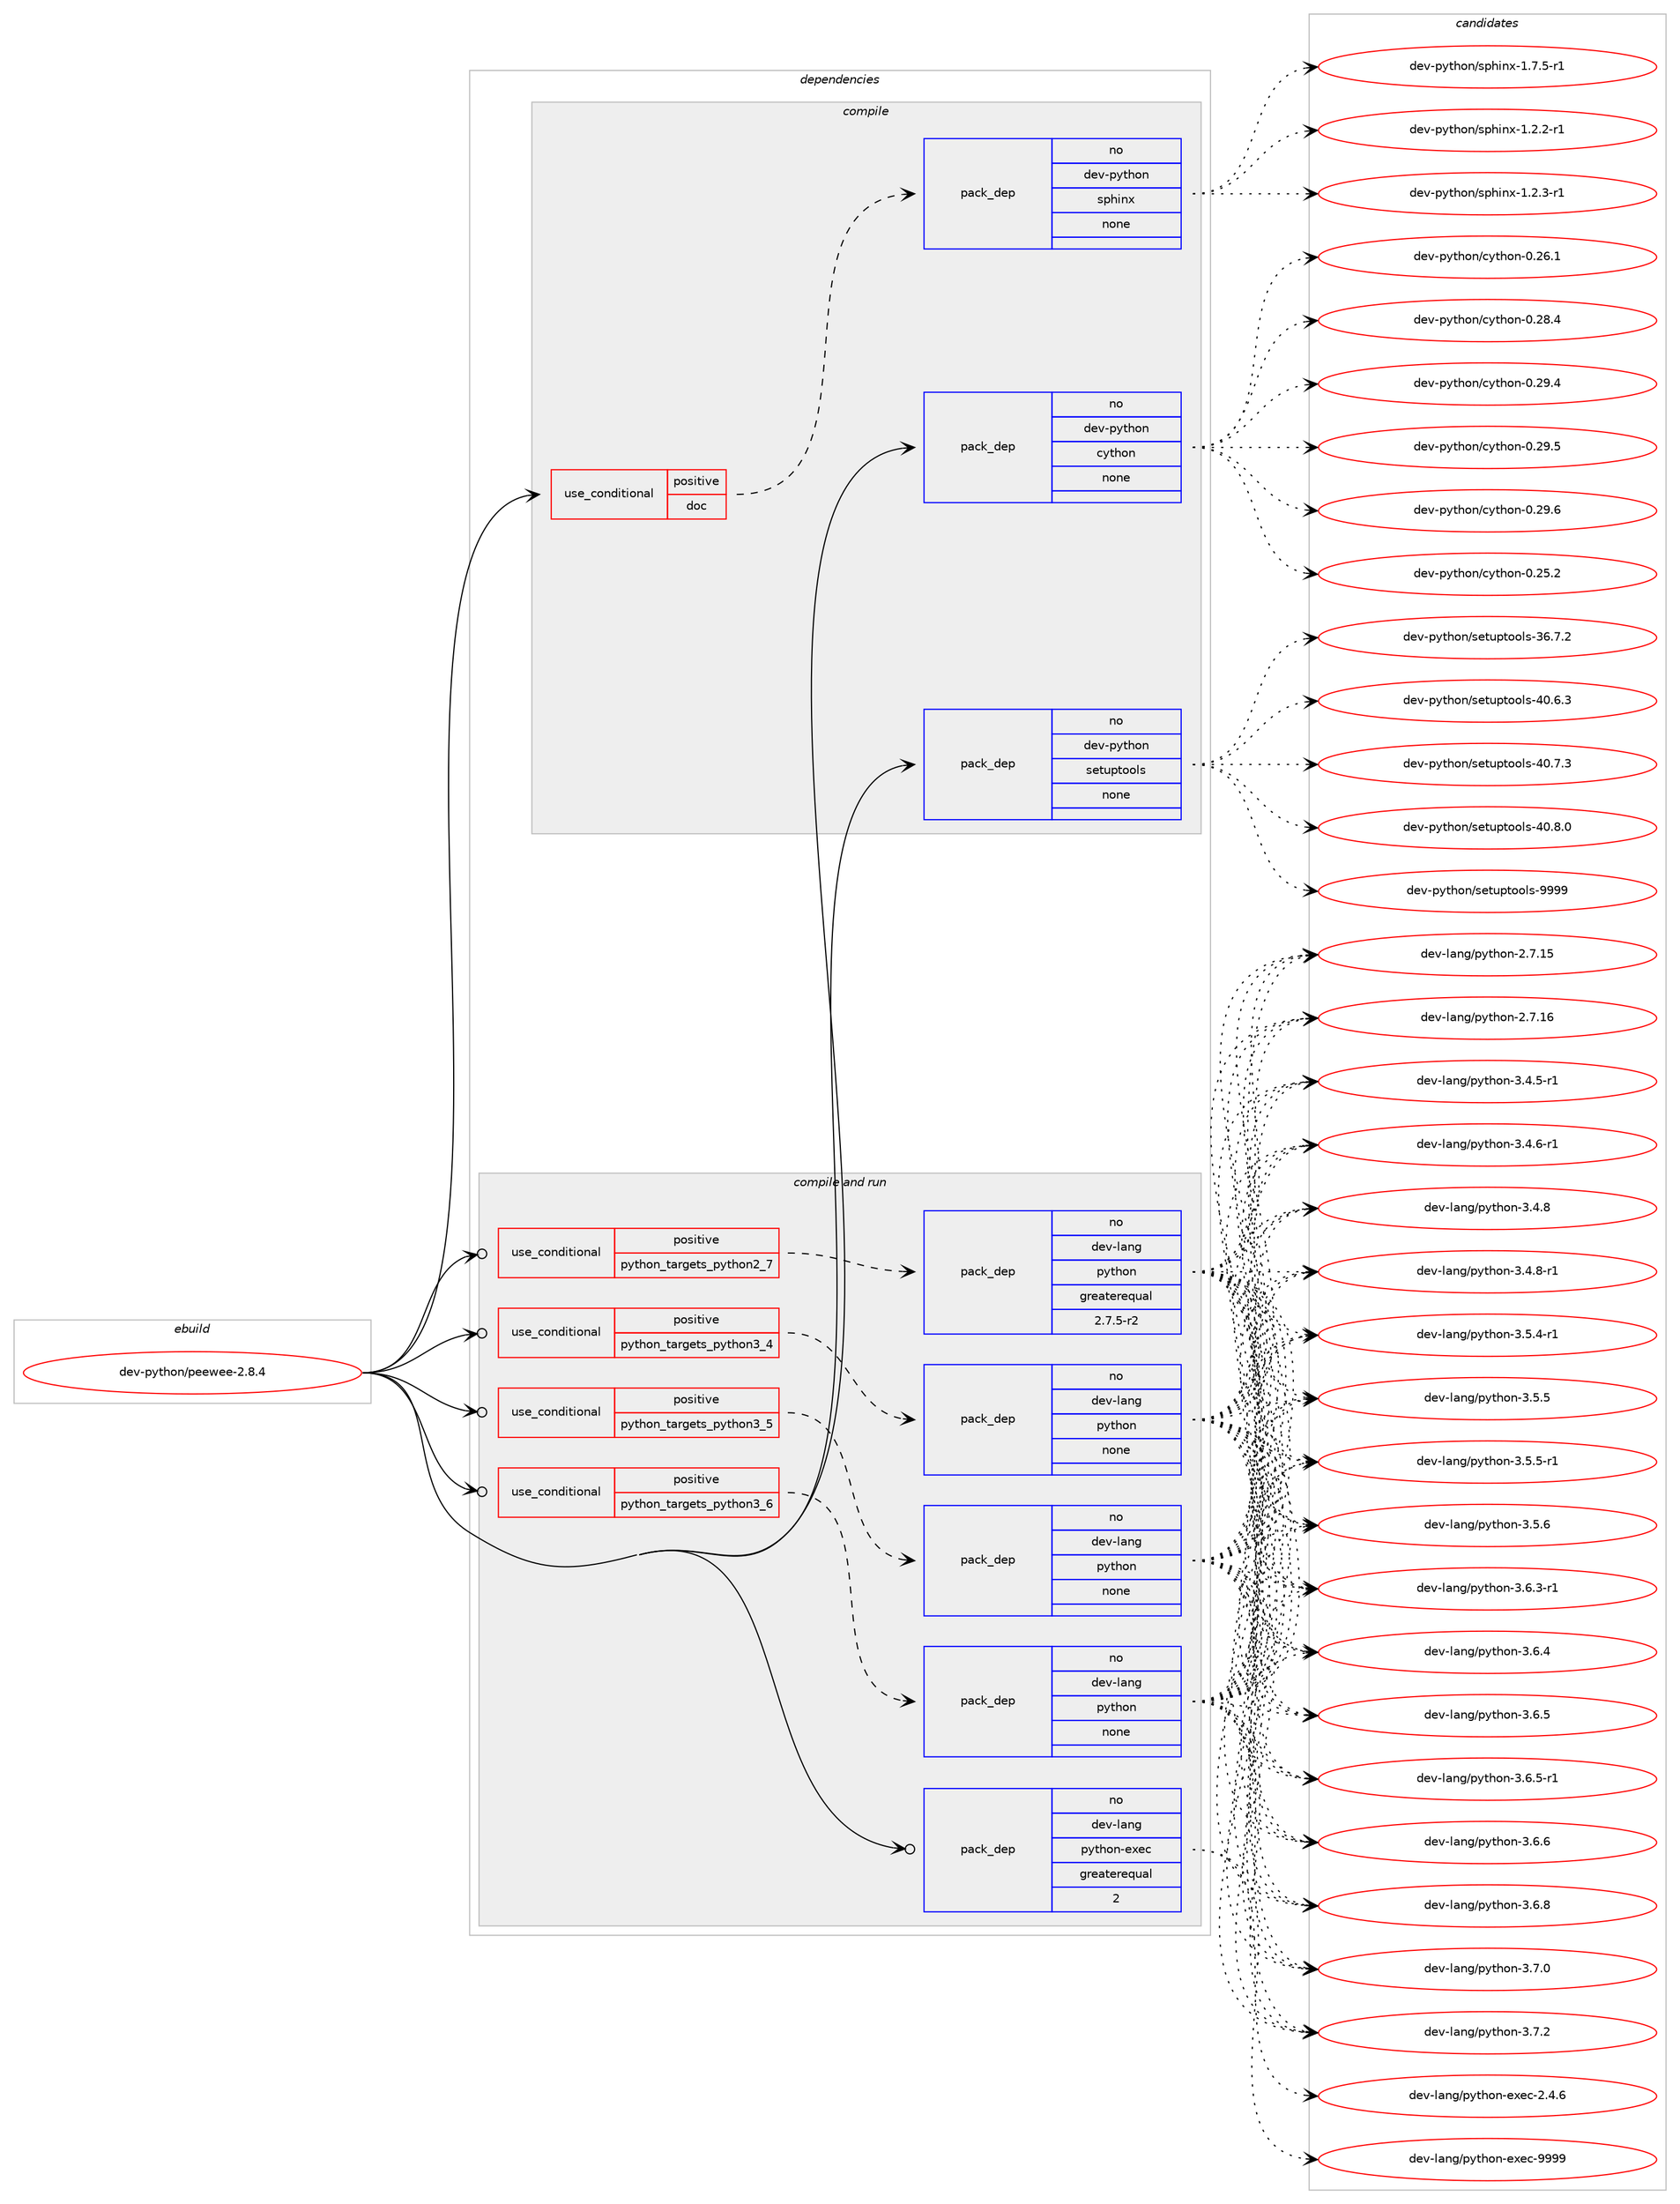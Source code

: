 digraph prolog {

# *************
# Graph options
# *************

newrank=true;
concentrate=true;
compound=true;
graph [rankdir=LR,fontname=Helvetica,fontsize=10,ranksep=1.5];#, ranksep=2.5, nodesep=0.2];
edge  [arrowhead=vee];
node  [fontname=Helvetica,fontsize=10];

# **********
# The ebuild
# **********

subgraph cluster_leftcol {
color=gray;
rank=same;
label=<<i>ebuild</i>>;
id [label="dev-python/peewee-2.8.4", color=red, width=4, href="../dev-python/peewee-2.8.4.svg"];
}

# ****************
# The dependencies
# ****************

subgraph cluster_midcol {
color=gray;
label=<<i>dependencies</i>>;
subgraph cluster_compile {
fillcolor="#eeeeee";
style=filled;
label=<<i>compile</i>>;
subgraph cond379259 {
dependency1425092 [label=<<TABLE BORDER="0" CELLBORDER="1" CELLSPACING="0" CELLPADDING="4"><TR><TD ROWSPAN="3" CELLPADDING="10">use_conditional</TD></TR><TR><TD>positive</TD></TR><TR><TD>doc</TD></TR></TABLE>>, shape=none, color=red];
subgraph pack1022523 {
dependency1425093 [label=<<TABLE BORDER="0" CELLBORDER="1" CELLSPACING="0" CELLPADDING="4" WIDTH="220"><TR><TD ROWSPAN="6" CELLPADDING="30">pack_dep</TD></TR><TR><TD WIDTH="110">no</TD></TR><TR><TD>dev-python</TD></TR><TR><TD>sphinx</TD></TR><TR><TD>none</TD></TR><TR><TD></TD></TR></TABLE>>, shape=none, color=blue];
}
dependency1425092:e -> dependency1425093:w [weight=20,style="dashed",arrowhead="vee"];
}
id:e -> dependency1425092:w [weight=20,style="solid",arrowhead="vee"];
subgraph pack1022524 {
dependency1425094 [label=<<TABLE BORDER="0" CELLBORDER="1" CELLSPACING="0" CELLPADDING="4" WIDTH="220"><TR><TD ROWSPAN="6" CELLPADDING="30">pack_dep</TD></TR><TR><TD WIDTH="110">no</TD></TR><TR><TD>dev-python</TD></TR><TR><TD>cython</TD></TR><TR><TD>none</TD></TR><TR><TD></TD></TR></TABLE>>, shape=none, color=blue];
}
id:e -> dependency1425094:w [weight=20,style="solid",arrowhead="vee"];
subgraph pack1022525 {
dependency1425095 [label=<<TABLE BORDER="0" CELLBORDER="1" CELLSPACING="0" CELLPADDING="4" WIDTH="220"><TR><TD ROWSPAN="6" CELLPADDING="30">pack_dep</TD></TR><TR><TD WIDTH="110">no</TD></TR><TR><TD>dev-python</TD></TR><TR><TD>setuptools</TD></TR><TR><TD>none</TD></TR><TR><TD></TD></TR></TABLE>>, shape=none, color=blue];
}
id:e -> dependency1425095:w [weight=20,style="solid",arrowhead="vee"];
}
subgraph cluster_compileandrun {
fillcolor="#eeeeee";
style=filled;
label=<<i>compile and run</i>>;
subgraph cond379260 {
dependency1425096 [label=<<TABLE BORDER="0" CELLBORDER="1" CELLSPACING="0" CELLPADDING="4"><TR><TD ROWSPAN="3" CELLPADDING="10">use_conditional</TD></TR><TR><TD>positive</TD></TR><TR><TD>python_targets_python2_7</TD></TR></TABLE>>, shape=none, color=red];
subgraph pack1022526 {
dependency1425097 [label=<<TABLE BORDER="0" CELLBORDER="1" CELLSPACING="0" CELLPADDING="4" WIDTH="220"><TR><TD ROWSPAN="6" CELLPADDING="30">pack_dep</TD></TR><TR><TD WIDTH="110">no</TD></TR><TR><TD>dev-lang</TD></TR><TR><TD>python</TD></TR><TR><TD>greaterequal</TD></TR><TR><TD>2.7.5-r2</TD></TR></TABLE>>, shape=none, color=blue];
}
dependency1425096:e -> dependency1425097:w [weight=20,style="dashed",arrowhead="vee"];
}
id:e -> dependency1425096:w [weight=20,style="solid",arrowhead="odotvee"];
subgraph cond379261 {
dependency1425098 [label=<<TABLE BORDER="0" CELLBORDER="1" CELLSPACING="0" CELLPADDING="4"><TR><TD ROWSPAN="3" CELLPADDING="10">use_conditional</TD></TR><TR><TD>positive</TD></TR><TR><TD>python_targets_python3_4</TD></TR></TABLE>>, shape=none, color=red];
subgraph pack1022527 {
dependency1425099 [label=<<TABLE BORDER="0" CELLBORDER="1" CELLSPACING="0" CELLPADDING="4" WIDTH="220"><TR><TD ROWSPAN="6" CELLPADDING="30">pack_dep</TD></TR><TR><TD WIDTH="110">no</TD></TR><TR><TD>dev-lang</TD></TR><TR><TD>python</TD></TR><TR><TD>none</TD></TR><TR><TD></TD></TR></TABLE>>, shape=none, color=blue];
}
dependency1425098:e -> dependency1425099:w [weight=20,style="dashed",arrowhead="vee"];
}
id:e -> dependency1425098:w [weight=20,style="solid",arrowhead="odotvee"];
subgraph cond379262 {
dependency1425100 [label=<<TABLE BORDER="0" CELLBORDER="1" CELLSPACING="0" CELLPADDING="4"><TR><TD ROWSPAN="3" CELLPADDING="10">use_conditional</TD></TR><TR><TD>positive</TD></TR><TR><TD>python_targets_python3_5</TD></TR></TABLE>>, shape=none, color=red];
subgraph pack1022528 {
dependency1425101 [label=<<TABLE BORDER="0" CELLBORDER="1" CELLSPACING="0" CELLPADDING="4" WIDTH="220"><TR><TD ROWSPAN="6" CELLPADDING="30">pack_dep</TD></TR><TR><TD WIDTH="110">no</TD></TR><TR><TD>dev-lang</TD></TR><TR><TD>python</TD></TR><TR><TD>none</TD></TR><TR><TD></TD></TR></TABLE>>, shape=none, color=blue];
}
dependency1425100:e -> dependency1425101:w [weight=20,style="dashed",arrowhead="vee"];
}
id:e -> dependency1425100:w [weight=20,style="solid",arrowhead="odotvee"];
subgraph cond379263 {
dependency1425102 [label=<<TABLE BORDER="0" CELLBORDER="1" CELLSPACING="0" CELLPADDING="4"><TR><TD ROWSPAN="3" CELLPADDING="10">use_conditional</TD></TR><TR><TD>positive</TD></TR><TR><TD>python_targets_python3_6</TD></TR></TABLE>>, shape=none, color=red];
subgraph pack1022529 {
dependency1425103 [label=<<TABLE BORDER="0" CELLBORDER="1" CELLSPACING="0" CELLPADDING="4" WIDTH="220"><TR><TD ROWSPAN="6" CELLPADDING="30">pack_dep</TD></TR><TR><TD WIDTH="110">no</TD></TR><TR><TD>dev-lang</TD></TR><TR><TD>python</TD></TR><TR><TD>none</TD></TR><TR><TD></TD></TR></TABLE>>, shape=none, color=blue];
}
dependency1425102:e -> dependency1425103:w [weight=20,style="dashed",arrowhead="vee"];
}
id:e -> dependency1425102:w [weight=20,style="solid",arrowhead="odotvee"];
subgraph pack1022530 {
dependency1425104 [label=<<TABLE BORDER="0" CELLBORDER="1" CELLSPACING="0" CELLPADDING="4" WIDTH="220"><TR><TD ROWSPAN="6" CELLPADDING="30">pack_dep</TD></TR><TR><TD WIDTH="110">no</TD></TR><TR><TD>dev-lang</TD></TR><TR><TD>python-exec</TD></TR><TR><TD>greaterequal</TD></TR><TR><TD>2</TD></TR></TABLE>>, shape=none, color=blue];
}
id:e -> dependency1425104:w [weight=20,style="solid",arrowhead="odotvee"];
}
subgraph cluster_run {
fillcolor="#eeeeee";
style=filled;
label=<<i>run</i>>;
}
}

# **************
# The candidates
# **************

subgraph cluster_choices {
rank=same;
color=gray;
label=<<i>candidates</i>>;

subgraph choice1022523 {
color=black;
nodesep=1;
choice10010111845112121116104111110471151121041051101204549465046504511449 [label="dev-python/sphinx-1.2.2-r1", color=red, width=4,href="../dev-python/sphinx-1.2.2-r1.svg"];
choice10010111845112121116104111110471151121041051101204549465046514511449 [label="dev-python/sphinx-1.2.3-r1", color=red, width=4,href="../dev-python/sphinx-1.2.3-r1.svg"];
choice10010111845112121116104111110471151121041051101204549465546534511449 [label="dev-python/sphinx-1.7.5-r1", color=red, width=4,href="../dev-python/sphinx-1.7.5-r1.svg"];
dependency1425093:e -> choice10010111845112121116104111110471151121041051101204549465046504511449:w [style=dotted,weight="100"];
dependency1425093:e -> choice10010111845112121116104111110471151121041051101204549465046514511449:w [style=dotted,weight="100"];
dependency1425093:e -> choice10010111845112121116104111110471151121041051101204549465546534511449:w [style=dotted,weight="100"];
}
subgraph choice1022524 {
color=black;
nodesep=1;
choice10010111845112121116104111110479912111610411111045484650534650 [label="dev-python/cython-0.25.2", color=red, width=4,href="../dev-python/cython-0.25.2.svg"];
choice10010111845112121116104111110479912111610411111045484650544649 [label="dev-python/cython-0.26.1", color=red, width=4,href="../dev-python/cython-0.26.1.svg"];
choice10010111845112121116104111110479912111610411111045484650564652 [label="dev-python/cython-0.28.4", color=red, width=4,href="../dev-python/cython-0.28.4.svg"];
choice10010111845112121116104111110479912111610411111045484650574652 [label="dev-python/cython-0.29.4", color=red, width=4,href="../dev-python/cython-0.29.4.svg"];
choice10010111845112121116104111110479912111610411111045484650574653 [label="dev-python/cython-0.29.5", color=red, width=4,href="../dev-python/cython-0.29.5.svg"];
choice10010111845112121116104111110479912111610411111045484650574654 [label="dev-python/cython-0.29.6", color=red, width=4,href="../dev-python/cython-0.29.6.svg"];
dependency1425094:e -> choice10010111845112121116104111110479912111610411111045484650534650:w [style=dotted,weight="100"];
dependency1425094:e -> choice10010111845112121116104111110479912111610411111045484650544649:w [style=dotted,weight="100"];
dependency1425094:e -> choice10010111845112121116104111110479912111610411111045484650564652:w [style=dotted,weight="100"];
dependency1425094:e -> choice10010111845112121116104111110479912111610411111045484650574652:w [style=dotted,weight="100"];
dependency1425094:e -> choice10010111845112121116104111110479912111610411111045484650574653:w [style=dotted,weight="100"];
dependency1425094:e -> choice10010111845112121116104111110479912111610411111045484650574654:w [style=dotted,weight="100"];
}
subgraph choice1022525 {
color=black;
nodesep=1;
choice100101118451121211161041111104711510111611711211611111110811545515446554650 [label="dev-python/setuptools-36.7.2", color=red, width=4,href="../dev-python/setuptools-36.7.2.svg"];
choice100101118451121211161041111104711510111611711211611111110811545524846544651 [label="dev-python/setuptools-40.6.3", color=red, width=4,href="../dev-python/setuptools-40.6.3.svg"];
choice100101118451121211161041111104711510111611711211611111110811545524846554651 [label="dev-python/setuptools-40.7.3", color=red, width=4,href="../dev-python/setuptools-40.7.3.svg"];
choice100101118451121211161041111104711510111611711211611111110811545524846564648 [label="dev-python/setuptools-40.8.0", color=red, width=4,href="../dev-python/setuptools-40.8.0.svg"];
choice10010111845112121116104111110471151011161171121161111111081154557575757 [label="dev-python/setuptools-9999", color=red, width=4,href="../dev-python/setuptools-9999.svg"];
dependency1425095:e -> choice100101118451121211161041111104711510111611711211611111110811545515446554650:w [style=dotted,weight="100"];
dependency1425095:e -> choice100101118451121211161041111104711510111611711211611111110811545524846544651:w [style=dotted,weight="100"];
dependency1425095:e -> choice100101118451121211161041111104711510111611711211611111110811545524846554651:w [style=dotted,weight="100"];
dependency1425095:e -> choice100101118451121211161041111104711510111611711211611111110811545524846564648:w [style=dotted,weight="100"];
dependency1425095:e -> choice10010111845112121116104111110471151011161171121161111111081154557575757:w [style=dotted,weight="100"];
}
subgraph choice1022526 {
color=black;
nodesep=1;
choice10010111845108971101034711212111610411111045504655464953 [label="dev-lang/python-2.7.15", color=red, width=4,href="../dev-lang/python-2.7.15.svg"];
choice10010111845108971101034711212111610411111045504655464954 [label="dev-lang/python-2.7.16", color=red, width=4,href="../dev-lang/python-2.7.16.svg"];
choice1001011184510897110103471121211161041111104551465246534511449 [label="dev-lang/python-3.4.5-r1", color=red, width=4,href="../dev-lang/python-3.4.5-r1.svg"];
choice1001011184510897110103471121211161041111104551465246544511449 [label="dev-lang/python-3.4.6-r1", color=red, width=4,href="../dev-lang/python-3.4.6-r1.svg"];
choice100101118451089711010347112121116104111110455146524656 [label="dev-lang/python-3.4.8", color=red, width=4,href="../dev-lang/python-3.4.8.svg"];
choice1001011184510897110103471121211161041111104551465246564511449 [label="dev-lang/python-3.4.8-r1", color=red, width=4,href="../dev-lang/python-3.4.8-r1.svg"];
choice1001011184510897110103471121211161041111104551465346524511449 [label="dev-lang/python-3.5.4-r1", color=red, width=4,href="../dev-lang/python-3.5.4-r1.svg"];
choice100101118451089711010347112121116104111110455146534653 [label="dev-lang/python-3.5.5", color=red, width=4,href="../dev-lang/python-3.5.5.svg"];
choice1001011184510897110103471121211161041111104551465346534511449 [label="dev-lang/python-3.5.5-r1", color=red, width=4,href="../dev-lang/python-3.5.5-r1.svg"];
choice100101118451089711010347112121116104111110455146534654 [label="dev-lang/python-3.5.6", color=red, width=4,href="../dev-lang/python-3.5.6.svg"];
choice1001011184510897110103471121211161041111104551465446514511449 [label="dev-lang/python-3.6.3-r1", color=red, width=4,href="../dev-lang/python-3.6.3-r1.svg"];
choice100101118451089711010347112121116104111110455146544652 [label="dev-lang/python-3.6.4", color=red, width=4,href="../dev-lang/python-3.6.4.svg"];
choice100101118451089711010347112121116104111110455146544653 [label="dev-lang/python-3.6.5", color=red, width=4,href="../dev-lang/python-3.6.5.svg"];
choice1001011184510897110103471121211161041111104551465446534511449 [label="dev-lang/python-3.6.5-r1", color=red, width=4,href="../dev-lang/python-3.6.5-r1.svg"];
choice100101118451089711010347112121116104111110455146544654 [label="dev-lang/python-3.6.6", color=red, width=4,href="../dev-lang/python-3.6.6.svg"];
choice100101118451089711010347112121116104111110455146544656 [label="dev-lang/python-3.6.8", color=red, width=4,href="../dev-lang/python-3.6.8.svg"];
choice100101118451089711010347112121116104111110455146554648 [label="dev-lang/python-3.7.0", color=red, width=4,href="../dev-lang/python-3.7.0.svg"];
choice100101118451089711010347112121116104111110455146554650 [label="dev-lang/python-3.7.2", color=red, width=4,href="../dev-lang/python-3.7.2.svg"];
dependency1425097:e -> choice10010111845108971101034711212111610411111045504655464953:w [style=dotted,weight="100"];
dependency1425097:e -> choice10010111845108971101034711212111610411111045504655464954:w [style=dotted,weight="100"];
dependency1425097:e -> choice1001011184510897110103471121211161041111104551465246534511449:w [style=dotted,weight="100"];
dependency1425097:e -> choice1001011184510897110103471121211161041111104551465246544511449:w [style=dotted,weight="100"];
dependency1425097:e -> choice100101118451089711010347112121116104111110455146524656:w [style=dotted,weight="100"];
dependency1425097:e -> choice1001011184510897110103471121211161041111104551465246564511449:w [style=dotted,weight="100"];
dependency1425097:e -> choice1001011184510897110103471121211161041111104551465346524511449:w [style=dotted,weight="100"];
dependency1425097:e -> choice100101118451089711010347112121116104111110455146534653:w [style=dotted,weight="100"];
dependency1425097:e -> choice1001011184510897110103471121211161041111104551465346534511449:w [style=dotted,weight="100"];
dependency1425097:e -> choice100101118451089711010347112121116104111110455146534654:w [style=dotted,weight="100"];
dependency1425097:e -> choice1001011184510897110103471121211161041111104551465446514511449:w [style=dotted,weight="100"];
dependency1425097:e -> choice100101118451089711010347112121116104111110455146544652:w [style=dotted,weight="100"];
dependency1425097:e -> choice100101118451089711010347112121116104111110455146544653:w [style=dotted,weight="100"];
dependency1425097:e -> choice1001011184510897110103471121211161041111104551465446534511449:w [style=dotted,weight="100"];
dependency1425097:e -> choice100101118451089711010347112121116104111110455146544654:w [style=dotted,weight="100"];
dependency1425097:e -> choice100101118451089711010347112121116104111110455146544656:w [style=dotted,weight="100"];
dependency1425097:e -> choice100101118451089711010347112121116104111110455146554648:w [style=dotted,weight="100"];
dependency1425097:e -> choice100101118451089711010347112121116104111110455146554650:w [style=dotted,weight="100"];
}
subgraph choice1022527 {
color=black;
nodesep=1;
choice10010111845108971101034711212111610411111045504655464953 [label="dev-lang/python-2.7.15", color=red, width=4,href="../dev-lang/python-2.7.15.svg"];
choice10010111845108971101034711212111610411111045504655464954 [label="dev-lang/python-2.7.16", color=red, width=4,href="../dev-lang/python-2.7.16.svg"];
choice1001011184510897110103471121211161041111104551465246534511449 [label="dev-lang/python-3.4.5-r1", color=red, width=4,href="../dev-lang/python-3.4.5-r1.svg"];
choice1001011184510897110103471121211161041111104551465246544511449 [label="dev-lang/python-3.4.6-r1", color=red, width=4,href="../dev-lang/python-3.4.6-r1.svg"];
choice100101118451089711010347112121116104111110455146524656 [label="dev-lang/python-3.4.8", color=red, width=4,href="../dev-lang/python-3.4.8.svg"];
choice1001011184510897110103471121211161041111104551465246564511449 [label="dev-lang/python-3.4.8-r1", color=red, width=4,href="../dev-lang/python-3.4.8-r1.svg"];
choice1001011184510897110103471121211161041111104551465346524511449 [label="dev-lang/python-3.5.4-r1", color=red, width=4,href="../dev-lang/python-3.5.4-r1.svg"];
choice100101118451089711010347112121116104111110455146534653 [label="dev-lang/python-3.5.5", color=red, width=4,href="../dev-lang/python-3.5.5.svg"];
choice1001011184510897110103471121211161041111104551465346534511449 [label="dev-lang/python-3.5.5-r1", color=red, width=4,href="../dev-lang/python-3.5.5-r1.svg"];
choice100101118451089711010347112121116104111110455146534654 [label="dev-lang/python-3.5.6", color=red, width=4,href="../dev-lang/python-3.5.6.svg"];
choice1001011184510897110103471121211161041111104551465446514511449 [label="dev-lang/python-3.6.3-r1", color=red, width=4,href="../dev-lang/python-3.6.3-r1.svg"];
choice100101118451089711010347112121116104111110455146544652 [label="dev-lang/python-3.6.4", color=red, width=4,href="../dev-lang/python-3.6.4.svg"];
choice100101118451089711010347112121116104111110455146544653 [label="dev-lang/python-3.6.5", color=red, width=4,href="../dev-lang/python-3.6.5.svg"];
choice1001011184510897110103471121211161041111104551465446534511449 [label="dev-lang/python-3.6.5-r1", color=red, width=4,href="../dev-lang/python-3.6.5-r1.svg"];
choice100101118451089711010347112121116104111110455146544654 [label="dev-lang/python-3.6.6", color=red, width=4,href="../dev-lang/python-3.6.6.svg"];
choice100101118451089711010347112121116104111110455146544656 [label="dev-lang/python-3.6.8", color=red, width=4,href="../dev-lang/python-3.6.8.svg"];
choice100101118451089711010347112121116104111110455146554648 [label="dev-lang/python-3.7.0", color=red, width=4,href="../dev-lang/python-3.7.0.svg"];
choice100101118451089711010347112121116104111110455146554650 [label="dev-lang/python-3.7.2", color=red, width=4,href="../dev-lang/python-3.7.2.svg"];
dependency1425099:e -> choice10010111845108971101034711212111610411111045504655464953:w [style=dotted,weight="100"];
dependency1425099:e -> choice10010111845108971101034711212111610411111045504655464954:w [style=dotted,weight="100"];
dependency1425099:e -> choice1001011184510897110103471121211161041111104551465246534511449:w [style=dotted,weight="100"];
dependency1425099:e -> choice1001011184510897110103471121211161041111104551465246544511449:w [style=dotted,weight="100"];
dependency1425099:e -> choice100101118451089711010347112121116104111110455146524656:w [style=dotted,weight="100"];
dependency1425099:e -> choice1001011184510897110103471121211161041111104551465246564511449:w [style=dotted,weight="100"];
dependency1425099:e -> choice1001011184510897110103471121211161041111104551465346524511449:w [style=dotted,weight="100"];
dependency1425099:e -> choice100101118451089711010347112121116104111110455146534653:w [style=dotted,weight="100"];
dependency1425099:e -> choice1001011184510897110103471121211161041111104551465346534511449:w [style=dotted,weight="100"];
dependency1425099:e -> choice100101118451089711010347112121116104111110455146534654:w [style=dotted,weight="100"];
dependency1425099:e -> choice1001011184510897110103471121211161041111104551465446514511449:w [style=dotted,weight="100"];
dependency1425099:e -> choice100101118451089711010347112121116104111110455146544652:w [style=dotted,weight="100"];
dependency1425099:e -> choice100101118451089711010347112121116104111110455146544653:w [style=dotted,weight="100"];
dependency1425099:e -> choice1001011184510897110103471121211161041111104551465446534511449:w [style=dotted,weight="100"];
dependency1425099:e -> choice100101118451089711010347112121116104111110455146544654:w [style=dotted,weight="100"];
dependency1425099:e -> choice100101118451089711010347112121116104111110455146544656:w [style=dotted,weight="100"];
dependency1425099:e -> choice100101118451089711010347112121116104111110455146554648:w [style=dotted,weight="100"];
dependency1425099:e -> choice100101118451089711010347112121116104111110455146554650:w [style=dotted,weight="100"];
}
subgraph choice1022528 {
color=black;
nodesep=1;
choice10010111845108971101034711212111610411111045504655464953 [label="dev-lang/python-2.7.15", color=red, width=4,href="../dev-lang/python-2.7.15.svg"];
choice10010111845108971101034711212111610411111045504655464954 [label="dev-lang/python-2.7.16", color=red, width=4,href="../dev-lang/python-2.7.16.svg"];
choice1001011184510897110103471121211161041111104551465246534511449 [label="dev-lang/python-3.4.5-r1", color=red, width=4,href="../dev-lang/python-3.4.5-r1.svg"];
choice1001011184510897110103471121211161041111104551465246544511449 [label="dev-lang/python-3.4.6-r1", color=red, width=4,href="../dev-lang/python-3.4.6-r1.svg"];
choice100101118451089711010347112121116104111110455146524656 [label="dev-lang/python-3.4.8", color=red, width=4,href="../dev-lang/python-3.4.8.svg"];
choice1001011184510897110103471121211161041111104551465246564511449 [label="dev-lang/python-3.4.8-r1", color=red, width=4,href="../dev-lang/python-3.4.8-r1.svg"];
choice1001011184510897110103471121211161041111104551465346524511449 [label="dev-lang/python-3.5.4-r1", color=red, width=4,href="../dev-lang/python-3.5.4-r1.svg"];
choice100101118451089711010347112121116104111110455146534653 [label="dev-lang/python-3.5.5", color=red, width=4,href="../dev-lang/python-3.5.5.svg"];
choice1001011184510897110103471121211161041111104551465346534511449 [label="dev-lang/python-3.5.5-r1", color=red, width=4,href="../dev-lang/python-3.5.5-r1.svg"];
choice100101118451089711010347112121116104111110455146534654 [label="dev-lang/python-3.5.6", color=red, width=4,href="../dev-lang/python-3.5.6.svg"];
choice1001011184510897110103471121211161041111104551465446514511449 [label="dev-lang/python-3.6.3-r1", color=red, width=4,href="../dev-lang/python-3.6.3-r1.svg"];
choice100101118451089711010347112121116104111110455146544652 [label="dev-lang/python-3.6.4", color=red, width=4,href="../dev-lang/python-3.6.4.svg"];
choice100101118451089711010347112121116104111110455146544653 [label="dev-lang/python-3.6.5", color=red, width=4,href="../dev-lang/python-3.6.5.svg"];
choice1001011184510897110103471121211161041111104551465446534511449 [label="dev-lang/python-3.6.5-r1", color=red, width=4,href="../dev-lang/python-3.6.5-r1.svg"];
choice100101118451089711010347112121116104111110455146544654 [label="dev-lang/python-3.6.6", color=red, width=4,href="../dev-lang/python-3.6.6.svg"];
choice100101118451089711010347112121116104111110455146544656 [label="dev-lang/python-3.6.8", color=red, width=4,href="../dev-lang/python-3.6.8.svg"];
choice100101118451089711010347112121116104111110455146554648 [label="dev-lang/python-3.7.0", color=red, width=4,href="../dev-lang/python-3.7.0.svg"];
choice100101118451089711010347112121116104111110455146554650 [label="dev-lang/python-3.7.2", color=red, width=4,href="../dev-lang/python-3.7.2.svg"];
dependency1425101:e -> choice10010111845108971101034711212111610411111045504655464953:w [style=dotted,weight="100"];
dependency1425101:e -> choice10010111845108971101034711212111610411111045504655464954:w [style=dotted,weight="100"];
dependency1425101:e -> choice1001011184510897110103471121211161041111104551465246534511449:w [style=dotted,weight="100"];
dependency1425101:e -> choice1001011184510897110103471121211161041111104551465246544511449:w [style=dotted,weight="100"];
dependency1425101:e -> choice100101118451089711010347112121116104111110455146524656:w [style=dotted,weight="100"];
dependency1425101:e -> choice1001011184510897110103471121211161041111104551465246564511449:w [style=dotted,weight="100"];
dependency1425101:e -> choice1001011184510897110103471121211161041111104551465346524511449:w [style=dotted,weight="100"];
dependency1425101:e -> choice100101118451089711010347112121116104111110455146534653:w [style=dotted,weight="100"];
dependency1425101:e -> choice1001011184510897110103471121211161041111104551465346534511449:w [style=dotted,weight="100"];
dependency1425101:e -> choice100101118451089711010347112121116104111110455146534654:w [style=dotted,weight="100"];
dependency1425101:e -> choice1001011184510897110103471121211161041111104551465446514511449:w [style=dotted,weight="100"];
dependency1425101:e -> choice100101118451089711010347112121116104111110455146544652:w [style=dotted,weight="100"];
dependency1425101:e -> choice100101118451089711010347112121116104111110455146544653:w [style=dotted,weight="100"];
dependency1425101:e -> choice1001011184510897110103471121211161041111104551465446534511449:w [style=dotted,weight="100"];
dependency1425101:e -> choice100101118451089711010347112121116104111110455146544654:w [style=dotted,weight="100"];
dependency1425101:e -> choice100101118451089711010347112121116104111110455146544656:w [style=dotted,weight="100"];
dependency1425101:e -> choice100101118451089711010347112121116104111110455146554648:w [style=dotted,weight="100"];
dependency1425101:e -> choice100101118451089711010347112121116104111110455146554650:w [style=dotted,weight="100"];
}
subgraph choice1022529 {
color=black;
nodesep=1;
choice10010111845108971101034711212111610411111045504655464953 [label="dev-lang/python-2.7.15", color=red, width=4,href="../dev-lang/python-2.7.15.svg"];
choice10010111845108971101034711212111610411111045504655464954 [label="dev-lang/python-2.7.16", color=red, width=4,href="../dev-lang/python-2.7.16.svg"];
choice1001011184510897110103471121211161041111104551465246534511449 [label="dev-lang/python-3.4.5-r1", color=red, width=4,href="../dev-lang/python-3.4.5-r1.svg"];
choice1001011184510897110103471121211161041111104551465246544511449 [label="dev-lang/python-3.4.6-r1", color=red, width=4,href="../dev-lang/python-3.4.6-r1.svg"];
choice100101118451089711010347112121116104111110455146524656 [label="dev-lang/python-3.4.8", color=red, width=4,href="../dev-lang/python-3.4.8.svg"];
choice1001011184510897110103471121211161041111104551465246564511449 [label="dev-lang/python-3.4.8-r1", color=red, width=4,href="../dev-lang/python-3.4.8-r1.svg"];
choice1001011184510897110103471121211161041111104551465346524511449 [label="dev-lang/python-3.5.4-r1", color=red, width=4,href="../dev-lang/python-3.5.4-r1.svg"];
choice100101118451089711010347112121116104111110455146534653 [label="dev-lang/python-3.5.5", color=red, width=4,href="../dev-lang/python-3.5.5.svg"];
choice1001011184510897110103471121211161041111104551465346534511449 [label="dev-lang/python-3.5.5-r1", color=red, width=4,href="../dev-lang/python-3.5.5-r1.svg"];
choice100101118451089711010347112121116104111110455146534654 [label="dev-lang/python-3.5.6", color=red, width=4,href="../dev-lang/python-3.5.6.svg"];
choice1001011184510897110103471121211161041111104551465446514511449 [label="dev-lang/python-3.6.3-r1", color=red, width=4,href="../dev-lang/python-3.6.3-r1.svg"];
choice100101118451089711010347112121116104111110455146544652 [label="dev-lang/python-3.6.4", color=red, width=4,href="../dev-lang/python-3.6.4.svg"];
choice100101118451089711010347112121116104111110455146544653 [label="dev-lang/python-3.6.5", color=red, width=4,href="../dev-lang/python-3.6.5.svg"];
choice1001011184510897110103471121211161041111104551465446534511449 [label="dev-lang/python-3.6.5-r1", color=red, width=4,href="../dev-lang/python-3.6.5-r1.svg"];
choice100101118451089711010347112121116104111110455146544654 [label="dev-lang/python-3.6.6", color=red, width=4,href="../dev-lang/python-3.6.6.svg"];
choice100101118451089711010347112121116104111110455146544656 [label="dev-lang/python-3.6.8", color=red, width=4,href="../dev-lang/python-3.6.8.svg"];
choice100101118451089711010347112121116104111110455146554648 [label="dev-lang/python-3.7.0", color=red, width=4,href="../dev-lang/python-3.7.0.svg"];
choice100101118451089711010347112121116104111110455146554650 [label="dev-lang/python-3.7.2", color=red, width=4,href="../dev-lang/python-3.7.2.svg"];
dependency1425103:e -> choice10010111845108971101034711212111610411111045504655464953:w [style=dotted,weight="100"];
dependency1425103:e -> choice10010111845108971101034711212111610411111045504655464954:w [style=dotted,weight="100"];
dependency1425103:e -> choice1001011184510897110103471121211161041111104551465246534511449:w [style=dotted,weight="100"];
dependency1425103:e -> choice1001011184510897110103471121211161041111104551465246544511449:w [style=dotted,weight="100"];
dependency1425103:e -> choice100101118451089711010347112121116104111110455146524656:w [style=dotted,weight="100"];
dependency1425103:e -> choice1001011184510897110103471121211161041111104551465246564511449:w [style=dotted,weight="100"];
dependency1425103:e -> choice1001011184510897110103471121211161041111104551465346524511449:w [style=dotted,weight="100"];
dependency1425103:e -> choice100101118451089711010347112121116104111110455146534653:w [style=dotted,weight="100"];
dependency1425103:e -> choice1001011184510897110103471121211161041111104551465346534511449:w [style=dotted,weight="100"];
dependency1425103:e -> choice100101118451089711010347112121116104111110455146534654:w [style=dotted,weight="100"];
dependency1425103:e -> choice1001011184510897110103471121211161041111104551465446514511449:w [style=dotted,weight="100"];
dependency1425103:e -> choice100101118451089711010347112121116104111110455146544652:w [style=dotted,weight="100"];
dependency1425103:e -> choice100101118451089711010347112121116104111110455146544653:w [style=dotted,weight="100"];
dependency1425103:e -> choice1001011184510897110103471121211161041111104551465446534511449:w [style=dotted,weight="100"];
dependency1425103:e -> choice100101118451089711010347112121116104111110455146544654:w [style=dotted,weight="100"];
dependency1425103:e -> choice100101118451089711010347112121116104111110455146544656:w [style=dotted,weight="100"];
dependency1425103:e -> choice100101118451089711010347112121116104111110455146554648:w [style=dotted,weight="100"];
dependency1425103:e -> choice100101118451089711010347112121116104111110455146554650:w [style=dotted,weight="100"];
}
subgraph choice1022530 {
color=black;
nodesep=1;
choice1001011184510897110103471121211161041111104510112010199455046524654 [label="dev-lang/python-exec-2.4.6", color=red, width=4,href="../dev-lang/python-exec-2.4.6.svg"];
choice10010111845108971101034711212111610411111045101120101994557575757 [label="dev-lang/python-exec-9999", color=red, width=4,href="../dev-lang/python-exec-9999.svg"];
dependency1425104:e -> choice1001011184510897110103471121211161041111104510112010199455046524654:w [style=dotted,weight="100"];
dependency1425104:e -> choice10010111845108971101034711212111610411111045101120101994557575757:w [style=dotted,weight="100"];
}
}

}
